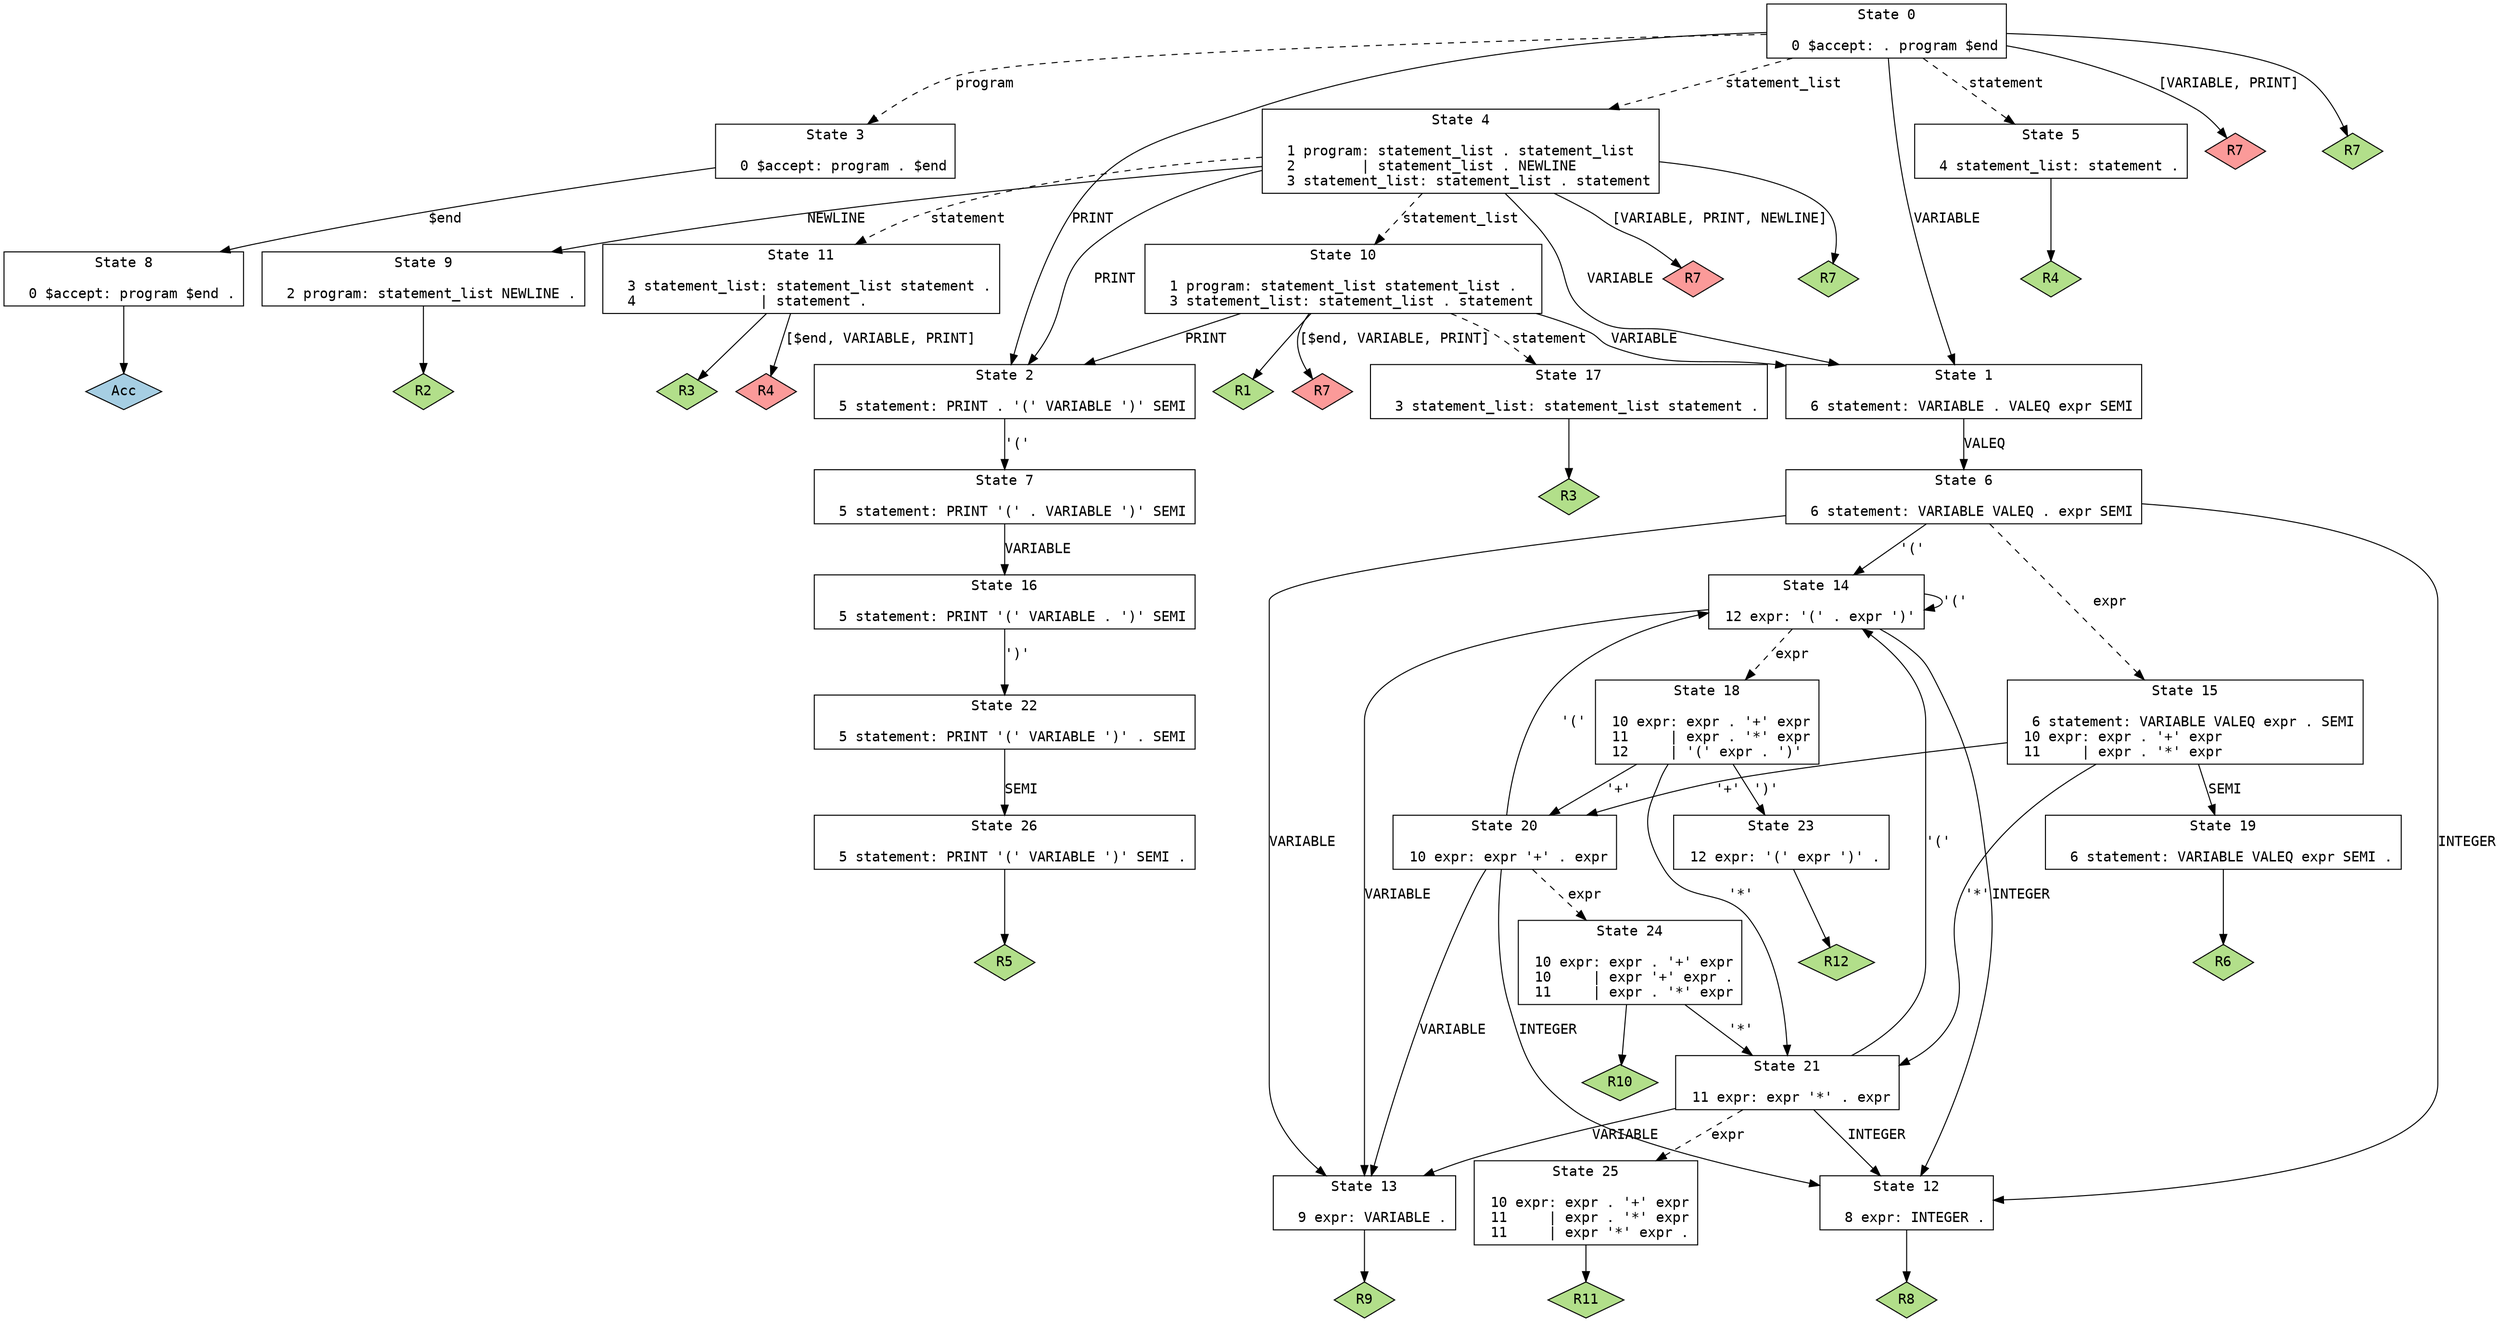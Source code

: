 // Generated by GNU Bison 3.0.2.
// Report bugs to <bug-bison@gnu.org>.
// Home page: <http://www.gnu.org/software/bison/>.

digraph "myCalc.y"
{
  node [fontname = courier, shape = box, colorscheme = paired6]
  edge [fontname = courier]

  0 [label="State 0\n\l  0 $accept: . program $end\l"]
  0 -> 1 [style=solid label="VARIABLE"]
  0 -> 2 [style=solid label="PRINT"]
  0 -> 3 [style=dashed label="program"]
  0 -> 4 [style=dashed label="statement_list"]
  0 -> 5 [style=dashed label="statement"]
  0 -> "0R7d" [label="[VARIABLE, PRINT]", style=solid]
 "0R7d" [label="R7", fillcolor=5, shape=diamond, style=filled]
  0 -> "0R7" [style=solid]
 "0R7" [label="R7", fillcolor=3, shape=diamond, style=filled]
  1 [label="State 1\n\l  6 statement: VARIABLE . VALEQ expr SEMI\l"]
  1 -> 6 [style=solid label="VALEQ"]
  2 [label="State 2\n\l  5 statement: PRINT . '(' VARIABLE ')' SEMI\l"]
  2 -> 7 [style=solid label="'('"]
  3 [label="State 3\n\l  0 $accept: program . $end\l"]
  3 -> 8 [style=solid label="$end"]
  4 [label="State 4\n\l  1 program: statement_list . statement_list\l  2        | statement_list . NEWLINE\l  3 statement_list: statement_list . statement\l"]
  4 -> 1 [style=solid label="VARIABLE"]
  4 -> 2 [style=solid label="PRINT"]
  4 -> 9 [style=solid label="NEWLINE"]
  4 -> 10 [style=dashed label="statement_list"]
  4 -> 11 [style=dashed label="statement"]
  4 -> "4R7d" [label="[VARIABLE, PRINT, NEWLINE]", style=solid]
 "4R7d" [label="R7", fillcolor=5, shape=diamond, style=filled]
  4 -> "4R7" [style=solid]
 "4R7" [label="R7", fillcolor=3, shape=diamond, style=filled]
  5 [label="State 5\n\l  4 statement_list: statement .\l"]
  5 -> "5R4" [style=solid]
 "5R4" [label="R4", fillcolor=3, shape=diamond, style=filled]
  6 [label="State 6\n\l  6 statement: VARIABLE VALEQ . expr SEMI\l"]
  6 -> 12 [style=solid label="INTEGER"]
  6 -> 13 [style=solid label="VARIABLE"]
  6 -> 14 [style=solid label="'('"]
  6 -> 15 [style=dashed label="expr"]
  7 [label="State 7\n\l  5 statement: PRINT '(' . VARIABLE ')' SEMI\l"]
  7 -> 16 [style=solid label="VARIABLE"]
  8 [label="State 8\n\l  0 $accept: program $end .\l"]
  8 -> "8R0" [style=solid]
 "8R0" [label="Acc", fillcolor=1, shape=diamond, style=filled]
  9 [label="State 9\n\l  2 program: statement_list NEWLINE .\l"]
  9 -> "9R2" [style=solid]
 "9R2" [label="R2", fillcolor=3, shape=diamond, style=filled]
  10 [label="State 10\n\l  1 program: statement_list statement_list .\l  3 statement_list: statement_list . statement\l"]
  10 -> 1 [style=solid label="VARIABLE"]
  10 -> 2 [style=solid label="PRINT"]
  10 -> 17 [style=dashed label="statement"]
  10 -> "10R1" [style=solid]
 "10R1" [label="R1", fillcolor=3, shape=diamond, style=filled]
  10 -> "10R7d" [label="[$end, VARIABLE, PRINT]", style=solid]
 "10R7d" [label="R7", fillcolor=5, shape=diamond, style=filled]
  11 [label="State 11\n\l  3 statement_list: statement_list statement .\l  4               | statement .\l"]
  11 -> "11R3" [style=solid]
 "11R3" [label="R3", fillcolor=3, shape=diamond, style=filled]
  11 -> "11R4d" [label="[$end, VARIABLE, PRINT]", style=solid]
 "11R4d" [label="R4", fillcolor=5, shape=diamond, style=filled]
  12 [label="State 12\n\l  8 expr: INTEGER .\l"]
  12 -> "12R8" [style=solid]
 "12R8" [label="R8", fillcolor=3, shape=diamond, style=filled]
  13 [label="State 13\n\l  9 expr: VARIABLE .\l"]
  13 -> "13R9" [style=solid]
 "13R9" [label="R9", fillcolor=3, shape=diamond, style=filled]
  14 [label="State 14\n\l 12 expr: '(' . expr ')'\l"]
  14 -> 12 [style=solid label="INTEGER"]
  14 -> 13 [style=solid label="VARIABLE"]
  14 -> 14 [style=solid label="'('"]
  14 -> 18 [style=dashed label="expr"]
  15 [label="State 15\n\l  6 statement: VARIABLE VALEQ expr . SEMI\l 10 expr: expr . '+' expr\l 11     | expr . '*' expr\l"]
  15 -> 19 [style=solid label="SEMI"]
  15 -> 20 [style=solid label="'+'"]
  15 -> 21 [style=solid label="'*'"]
  16 [label="State 16\n\l  5 statement: PRINT '(' VARIABLE . ')' SEMI\l"]
  16 -> 22 [style=solid label="')'"]
  17 [label="State 17\n\l  3 statement_list: statement_list statement .\l"]
  17 -> "17R3" [style=solid]
 "17R3" [label="R3", fillcolor=3, shape=diamond, style=filled]
  18 [label="State 18\n\l 10 expr: expr . '+' expr\l 11     | expr . '*' expr\l 12     | '(' expr . ')'\l"]
  18 -> 20 [style=solid label="'+'"]
  18 -> 21 [style=solid label="'*'"]
  18 -> 23 [style=solid label="')'"]
  19 [label="State 19\n\l  6 statement: VARIABLE VALEQ expr SEMI .\l"]
  19 -> "19R6" [style=solid]
 "19R6" [label="R6", fillcolor=3, shape=diamond, style=filled]
  20 [label="State 20\n\l 10 expr: expr '+' . expr\l"]
  20 -> 12 [style=solid label="INTEGER"]
  20 -> 13 [style=solid label="VARIABLE"]
  20 -> 14 [style=solid label="'('"]
  20 -> 24 [style=dashed label="expr"]
  21 [label="State 21\n\l 11 expr: expr '*' . expr\l"]
  21 -> 12 [style=solid label="INTEGER"]
  21 -> 13 [style=solid label="VARIABLE"]
  21 -> 14 [style=solid label="'('"]
  21 -> 25 [style=dashed label="expr"]
  22 [label="State 22\n\l  5 statement: PRINT '(' VARIABLE ')' . SEMI\l"]
  22 -> 26 [style=solid label="SEMI"]
  23 [label="State 23\n\l 12 expr: '(' expr ')' .\l"]
  23 -> "23R12" [style=solid]
 "23R12" [label="R12", fillcolor=3, shape=diamond, style=filled]
  24 [label="State 24\n\l 10 expr: expr . '+' expr\l 10     | expr '+' expr .\l 11     | expr . '*' expr\l"]
  24 -> 21 [style=solid label="'*'"]
  24 -> "24R10" [style=solid]
 "24R10" [label="R10", fillcolor=3, shape=diamond, style=filled]
  25 [label="State 25\n\l 10 expr: expr . '+' expr\l 11     | expr . '*' expr\l 11     | expr '*' expr .\l"]
  25 -> "25R11" [style=solid]
 "25R11" [label="R11", fillcolor=3, shape=diamond, style=filled]
  26 [label="State 26\n\l  5 statement: PRINT '(' VARIABLE ')' SEMI .\l"]
  26 -> "26R5" [style=solid]
 "26R5" [label="R5", fillcolor=3, shape=diamond, style=filled]
}

